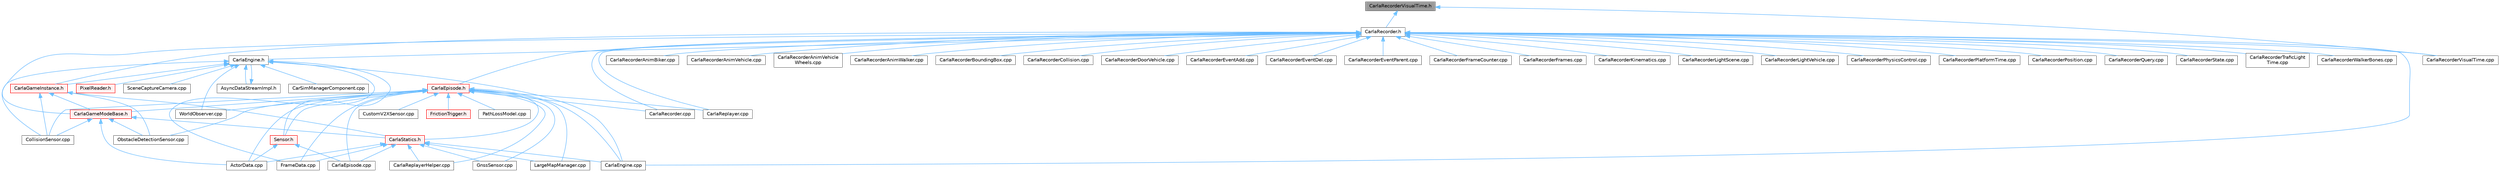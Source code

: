 digraph "CarlaRecorderVisualTime.h"
{
 // INTERACTIVE_SVG=YES
 // LATEX_PDF_SIZE
  bgcolor="transparent";
  edge [fontname=Helvetica,fontsize=10,labelfontname=Helvetica,labelfontsize=10];
  node [fontname=Helvetica,fontsize=10,shape=box,height=0.2,width=0.4];
  Node1 [id="Node000001",label="CarlaRecorderVisualTime.h",height=0.2,width=0.4,color="gray40", fillcolor="grey60", style="filled", fontcolor="black",tooltip=" "];
  Node1 -> Node2 [id="edge1_Node000001_Node000002",dir="back",color="steelblue1",style="solid",tooltip=" "];
  Node2 [id="Node000002",label="CarlaRecorder.h",height=0.2,width=0.4,color="grey40", fillcolor="white", style="filled",URL="$d9/d6a/CarlaRecorder_8h.html",tooltip=" "];
  Node2 -> Node3 [id="edge2_Node000002_Node000003",dir="back",color="steelblue1",style="solid",tooltip=" "];
  Node3 [id="Node000003",label="CarlaEngine.cpp",height=0.2,width=0.4,color="grey40", fillcolor="white", style="filled",URL="$d6/da1/CarlaEngine_8cpp.html",tooltip=" "];
  Node2 -> Node4 [id="edge3_Node000002_Node000004",dir="back",color="steelblue1",style="solid",tooltip=" "];
  Node4 [id="Node000004",label="CarlaEngine.h",height=0.2,width=0.4,color="grey40", fillcolor="white", style="filled",URL="$d0/d11/CarlaEngine_8h.html",tooltip=" "];
  Node4 -> Node5 [id="edge4_Node000004_Node000005",dir="back",color="steelblue1",style="solid",tooltip=" "];
  Node5 [id="Node000005",label="AsyncDataStreamImpl.h",height=0.2,width=0.4,color="grey40", fillcolor="white", style="filled",URL="$d0/d17/AsyncDataStreamImpl_8h.html",tooltip=" "];
  Node5 -> Node4 [id="edge5_Node000005_Node000004",dir="back",color="steelblue1",style="solid",tooltip=" "];
  Node4 -> Node6 [id="edge6_Node000004_Node000006",dir="back",color="steelblue1",style="solid",tooltip=" "];
  Node6 [id="Node000006",label="CarSimManagerComponent.cpp",height=0.2,width=0.4,color="grey40", fillcolor="white", style="filled",URL="$d2/d56/CarSimManagerComponent_8cpp.html",tooltip=" "];
  Node4 -> Node3 [id="edge7_Node000004_Node000003",dir="back",color="steelblue1",style="solid",tooltip=" "];
  Node4 -> Node7 [id="edge8_Node000004_Node000007",dir="back",color="steelblue1",style="solid",tooltip=" "];
  Node7 [id="Node000007",label="CarlaGameInstance.h",height=0.2,width=0.4,color="red", fillcolor="#FFF0F0", style="filled",URL="$d2/dba/CarlaGameInstance_8h.html",tooltip=" "];
  Node7 -> Node9 [id="edge9_Node000007_Node000009",dir="back",color="steelblue1",style="solid",tooltip=" "];
  Node9 [id="Node000009",label="CarlaGameModeBase.h",height=0.2,width=0.4,color="red", fillcolor="#FFF0F0", style="filled",URL="$d3/d49/CarlaGameModeBase_8h.html",tooltip=" "];
  Node9 -> Node10 [id="edge10_Node000009_Node000010",dir="back",color="steelblue1",style="solid",tooltip=" "];
  Node10 [id="Node000010",label="ActorData.cpp",height=0.2,width=0.4,color="grey40", fillcolor="white", style="filled",URL="$da/d7f/ActorData_8cpp.html",tooltip=" "];
  Node9 -> Node12 [id="edge11_Node000009_Node000012",dir="back",color="steelblue1",style="solid",tooltip=" "];
  Node12 [id="Node000012",label="CarlaStatics.h",height=0.2,width=0.4,color="red", fillcolor="#FFF0F0", style="filled",URL="$d9/dc8/CarlaStatics_8h.html",tooltip=" "];
  Node12 -> Node10 [id="edge12_Node000012_Node000010",dir="back",color="steelblue1",style="solid",tooltip=" "];
  Node12 -> Node3 [id="edge13_Node000012_Node000003",dir="back",color="steelblue1",style="solid",tooltip=" "];
  Node12 -> Node15 [id="edge14_Node000012_Node000015",dir="back",color="steelblue1",style="solid",tooltip=" "];
  Node15 [id="Node000015",label="CarlaEpisode.cpp",height=0.2,width=0.4,color="grey40", fillcolor="white", style="filled",URL="$d6/dd9/CarlaEpisode_8cpp.html",tooltip=" "];
  Node12 -> Node17 [id="edge15_Node000012_Node000017",dir="back",color="steelblue1",style="solid",tooltip=" "];
  Node17 [id="Node000017",label="CarlaReplayerHelper.cpp",height=0.2,width=0.4,color="grey40", fillcolor="white", style="filled",URL="$d2/d32/CarlaReplayerHelper_8cpp.html",tooltip=" "];
  Node12 -> Node23 [id="edge16_Node000012_Node000023",dir="back",color="steelblue1",style="solid",tooltip=" "];
  Node23 [id="Node000023",label="FrameData.cpp",height=0.2,width=0.4,color="grey40", fillcolor="white", style="filled",URL="$df/d8a/FrameData_8cpp.html",tooltip=" "];
  Node12 -> Node24 [id="edge17_Node000012_Node000024",dir="back",color="steelblue1",style="solid",tooltip=" "];
  Node24 [id="Node000024",label="GnssSensor.cpp",height=0.2,width=0.4,color="grey40", fillcolor="white", style="filled",URL="$d7/d22/GnssSensor_8cpp.html",tooltip=" "];
  Node12 -> Node25 [id="edge18_Node000012_Node000025",dir="back",color="steelblue1",style="solid",tooltip=" "];
  Node25 [id="Node000025",label="LargeMapManager.cpp",height=0.2,width=0.4,color="grey40", fillcolor="white", style="filled",URL="$df/d6c/LargeMapManager_8cpp.html",tooltip=" "];
  Node9 -> Node41 [id="edge19_Node000009_Node000041",dir="back",color="steelblue1",style="solid",tooltip=" "];
  Node41 [id="Node000041",label="CollisionSensor.cpp",height=0.2,width=0.4,color="grey40", fillcolor="white", style="filled",URL="$da/df0/CollisionSensor_8cpp.html",tooltip=" "];
  Node9 -> Node42 [id="edge20_Node000009_Node000042",dir="back",color="steelblue1",style="solid",tooltip=" "];
  Node42 [id="Node000042",label="ObstacleDetectionSensor.cpp",height=0.2,width=0.4,color="grey40", fillcolor="white", style="filled",URL="$d2/d70/ObstacleDetectionSensor_8cpp.html",tooltip=" "];
  Node7 -> Node12 [id="edge21_Node000007_Node000012",dir="back",color="steelblue1",style="solid",tooltip=" "];
  Node7 -> Node41 [id="edge22_Node000007_Node000041",dir="back",color="steelblue1",style="solid",tooltip=" "];
  Node7 -> Node42 [id="edge23_Node000007_Node000042",dir="back",color="steelblue1",style="solid",tooltip=" "];
  Node4 -> Node41 [id="edge24_Node000004_Node000041",dir="back",color="steelblue1",style="solid",tooltip=" "];
  Node4 -> Node23 [id="edge25_Node000004_Node000023",dir="back",color="steelblue1",style="solid",tooltip=" "];
  Node4 -> Node45 [id="edge26_Node000004_Node000045",dir="back",color="steelblue1",style="solid",tooltip=" "];
  Node45 [id="Node000045",label="PixelReader.h",height=0.2,width=0.4,color="red", fillcolor="#FFF0F0", style="filled",URL="$df/d2e/PixelReader_8h.html",tooltip=" "];
  Node4 -> Node53 [id="edge27_Node000004_Node000053",dir="back",color="steelblue1",style="solid",tooltip=" "];
  Node53 [id="Node000053",label="SceneCaptureCamera.cpp",height=0.2,width=0.4,color="grey40", fillcolor="white", style="filled",URL="$d1/dec/SceneCaptureCamera_8cpp.html",tooltip=" "];
  Node4 -> Node71 [id="edge28_Node000004_Node000071",dir="back",color="steelblue1",style="solid",tooltip=" "];
  Node71 [id="Node000071",label="Sensor.h",height=0.2,width=0.4,color="red", fillcolor="#FFF0F0", style="filled",URL="$d7/d7d/Unreal_2CarlaUE4_2Plugins_2Carla_2Source_2Carla_2Sensor_2Sensor_8h.html",tooltip=" "];
  Node71 -> Node10 [id="edge29_Node000071_Node000010",dir="back",color="steelblue1",style="solid",tooltip=" "];
  Node71 -> Node15 [id="edge30_Node000071_Node000015",dir="back",color="steelblue1",style="solid",tooltip=" "];
  Node4 -> Node97 [id="edge31_Node000004_Node000097",dir="back",color="steelblue1",style="solid",tooltip=" "];
  Node97 [id="Node000097",label="WorldObserver.cpp",height=0.2,width=0.4,color="grey40", fillcolor="white", style="filled",URL="$d9/de7/WorldObserver_8cpp.html",tooltip=" "];
  Node2 -> Node98 [id="edge32_Node000002_Node000098",dir="back",color="steelblue1",style="solid",tooltip=" "];
  Node98 [id="Node000098",label="CarlaEpisode.h",height=0.2,width=0.4,color="red", fillcolor="#FFF0F0", style="filled",URL="$de/db8/CarlaEpisode_8h.html",tooltip=" "];
  Node98 -> Node10 [id="edge33_Node000098_Node000010",dir="back",color="steelblue1",style="solid",tooltip=" "];
  Node98 -> Node3 [id="edge34_Node000098_Node000003",dir="back",color="steelblue1",style="solid",tooltip=" "];
  Node98 -> Node15 [id="edge35_Node000098_Node000015",dir="back",color="steelblue1",style="solid",tooltip=" "];
  Node98 -> Node9 [id="edge36_Node000098_Node000009",dir="back",color="steelblue1",style="solid",tooltip=" "];
  Node98 -> Node99 [id="edge37_Node000098_Node000099",dir="back",color="steelblue1",style="solid",tooltip=" "];
  Node99 [id="Node000099",label="CarlaRecorder.cpp",height=0.2,width=0.4,color="grey40", fillcolor="white", style="filled",URL="$da/d49/CarlaRecorder_8cpp.html",tooltip=" "];
  Node98 -> Node100 [id="edge38_Node000098_Node000100",dir="back",color="steelblue1",style="solid",tooltip=" "];
  Node100 [id="Node000100",label="CarlaReplayer.cpp",height=0.2,width=0.4,color="grey40", fillcolor="white", style="filled",URL="$db/dba/CarlaReplayer_8cpp.html",tooltip=" "];
  Node98 -> Node17 [id="edge39_Node000098_Node000017",dir="back",color="steelblue1",style="solid",tooltip=" "];
  Node98 -> Node12 [id="edge40_Node000098_Node000012",dir="back",color="steelblue1",style="solid",tooltip=" "];
  Node98 -> Node41 [id="edge41_Node000098_Node000041",dir="back",color="steelblue1",style="solid",tooltip=" "];
  Node98 -> Node81 [id="edge42_Node000098_Node000081",dir="back",color="steelblue1",style="solid",tooltip=" "];
  Node81 [id="Node000081",label="CustomV2XSensor.cpp",height=0.2,width=0.4,color="grey40", fillcolor="white", style="filled",URL="$d8/d97/CustomV2XSensor_8cpp.html",tooltip=" "];
  Node98 -> Node23 [id="edge43_Node000098_Node000023",dir="back",color="steelblue1",style="solid",tooltip=" "];
  Node98 -> Node101 [id="edge44_Node000098_Node000101",dir="back",color="steelblue1",style="solid",tooltip=" "];
  Node101 [id="Node000101",label="FrictionTrigger.h",height=0.2,width=0.4,color="red", fillcolor="#FFF0F0", style="filled",URL="$d4/d30/FrictionTrigger_8h.html",tooltip=" "];
  Node98 -> Node24 [id="edge45_Node000098_Node000024",dir="back",color="steelblue1",style="solid",tooltip=" "];
  Node98 -> Node25 [id="edge46_Node000098_Node000025",dir="back",color="steelblue1",style="solid",tooltip=" "];
  Node98 -> Node42 [id="edge47_Node000098_Node000042",dir="back",color="steelblue1",style="solid",tooltip=" "];
  Node98 -> Node103 [id="edge48_Node000098_Node000103",dir="back",color="steelblue1",style="solid",tooltip=" "];
  Node103 [id="Node000103",label="PathLossModel.cpp",height=0.2,width=0.4,color="grey40", fillcolor="white", style="filled",URL="$d9/dcb/PathLossModel_8cpp.html",tooltip=" "];
  Node98 -> Node71 [id="edge49_Node000098_Node000071",dir="back",color="steelblue1",style="solid",tooltip=" "];
  Node98 -> Node97 [id="edge50_Node000098_Node000097",dir="back",color="steelblue1",style="solid",tooltip=" "];
  Node2 -> Node7 [id="edge51_Node000002_Node000007",dir="back",color="steelblue1",style="solid",tooltip=" "];
  Node2 -> Node9 [id="edge52_Node000002_Node000009",dir="back",color="steelblue1",style="solid",tooltip=" "];
  Node2 -> Node99 [id="edge53_Node000002_Node000099",dir="back",color="steelblue1",style="solid",tooltip=" "];
  Node2 -> Node104 [id="edge54_Node000002_Node000104",dir="back",color="steelblue1",style="solid",tooltip=" "];
  Node104 [id="Node000104",label="CarlaRecorderAnimBiker.cpp",height=0.2,width=0.4,color="grey40", fillcolor="white", style="filled",URL="$d2/d93/CarlaRecorderAnimBiker_8cpp.html",tooltip=" "];
  Node2 -> Node105 [id="edge55_Node000002_Node000105",dir="back",color="steelblue1",style="solid",tooltip=" "];
  Node105 [id="Node000105",label="CarlaRecorderAnimVehicle.cpp",height=0.2,width=0.4,color="grey40", fillcolor="white", style="filled",URL="$d7/d3b/CarlaRecorderAnimVehicle_8cpp.html",tooltip=" "];
  Node2 -> Node106 [id="edge56_Node000002_Node000106",dir="back",color="steelblue1",style="solid",tooltip=" "];
  Node106 [id="Node000106",label="CarlaRecorderAnimVehicle\lWheels.cpp",height=0.2,width=0.4,color="grey40", fillcolor="white", style="filled",URL="$dc/d7d/CarlaRecorderAnimVehicleWheels_8cpp.html",tooltip=" "];
  Node2 -> Node107 [id="edge57_Node000002_Node000107",dir="back",color="steelblue1",style="solid",tooltip=" "];
  Node107 [id="Node000107",label="CarlaRecorderAnimWalker.cpp",height=0.2,width=0.4,color="grey40", fillcolor="white", style="filled",URL="$db/d94/CarlaRecorderAnimWalker_8cpp.html",tooltip=" "];
  Node2 -> Node108 [id="edge58_Node000002_Node000108",dir="back",color="steelblue1",style="solid",tooltip=" "];
  Node108 [id="Node000108",label="CarlaRecorderBoundingBox.cpp",height=0.2,width=0.4,color="grey40", fillcolor="white", style="filled",URL="$dc/daa/CarlaRecorderBoundingBox_8cpp.html",tooltip=" "];
  Node2 -> Node109 [id="edge59_Node000002_Node000109",dir="back",color="steelblue1",style="solid",tooltip=" "];
  Node109 [id="Node000109",label="CarlaRecorderCollision.cpp",height=0.2,width=0.4,color="grey40", fillcolor="white", style="filled",URL="$de/d07/CarlaRecorderCollision_8cpp.html",tooltip=" "];
  Node2 -> Node110 [id="edge60_Node000002_Node000110",dir="back",color="steelblue1",style="solid",tooltip=" "];
  Node110 [id="Node000110",label="CarlaRecorderDoorVehicle.cpp",height=0.2,width=0.4,color="grey40", fillcolor="white", style="filled",URL="$d2/d5d/CarlaRecorderDoorVehicle_8cpp.html",tooltip=" "];
  Node2 -> Node111 [id="edge61_Node000002_Node000111",dir="back",color="steelblue1",style="solid",tooltip=" "];
  Node111 [id="Node000111",label="CarlaRecorderEventAdd.cpp",height=0.2,width=0.4,color="grey40", fillcolor="white", style="filled",URL="$d8/d05/CarlaRecorderEventAdd_8cpp.html",tooltip=" "];
  Node2 -> Node112 [id="edge62_Node000002_Node000112",dir="back",color="steelblue1",style="solid",tooltip=" "];
  Node112 [id="Node000112",label="CarlaRecorderEventDel.cpp",height=0.2,width=0.4,color="grey40", fillcolor="white", style="filled",URL="$de/d25/CarlaRecorderEventDel_8cpp.html",tooltip=" "];
  Node2 -> Node113 [id="edge63_Node000002_Node000113",dir="back",color="steelblue1",style="solid",tooltip=" "];
  Node113 [id="Node000113",label="CarlaRecorderEventParent.cpp",height=0.2,width=0.4,color="grey40", fillcolor="white", style="filled",URL="$d8/d3b/CarlaRecorderEventParent_8cpp.html",tooltip=" "];
  Node2 -> Node114 [id="edge64_Node000002_Node000114",dir="back",color="steelblue1",style="solid",tooltip=" "];
  Node114 [id="Node000114",label="CarlaRecorderFrameCounter.cpp",height=0.2,width=0.4,color="grey40", fillcolor="white", style="filled",URL="$d9/dc7/CarlaRecorderFrameCounter_8cpp.html",tooltip=" "];
  Node2 -> Node115 [id="edge65_Node000002_Node000115",dir="back",color="steelblue1",style="solid",tooltip=" "];
  Node115 [id="Node000115",label="CarlaRecorderFrames.cpp",height=0.2,width=0.4,color="grey40", fillcolor="white", style="filled",URL="$dd/dd3/CarlaRecorderFrames_8cpp.html",tooltip=" "];
  Node2 -> Node116 [id="edge66_Node000002_Node000116",dir="back",color="steelblue1",style="solid",tooltip=" "];
  Node116 [id="Node000116",label="CarlaRecorderKinematics.cpp",height=0.2,width=0.4,color="grey40", fillcolor="white", style="filled",URL="$d1/d5d/CarlaRecorderKinematics_8cpp.html",tooltip=" "];
  Node2 -> Node117 [id="edge67_Node000002_Node000117",dir="back",color="steelblue1",style="solid",tooltip=" "];
  Node117 [id="Node000117",label="CarlaRecorderLightScene.cpp",height=0.2,width=0.4,color="grey40", fillcolor="white", style="filled",URL="$dd/d20/CarlaRecorderLightScene_8cpp.html",tooltip=" "];
  Node2 -> Node118 [id="edge68_Node000002_Node000118",dir="back",color="steelblue1",style="solid",tooltip=" "];
  Node118 [id="Node000118",label="CarlaRecorderLightVehicle.cpp",height=0.2,width=0.4,color="grey40", fillcolor="white", style="filled",URL="$d2/d63/CarlaRecorderLightVehicle_8cpp.html",tooltip=" "];
  Node2 -> Node119 [id="edge69_Node000002_Node000119",dir="back",color="steelblue1",style="solid",tooltip=" "];
  Node119 [id="Node000119",label="CarlaRecorderPhysicsControl.cpp",height=0.2,width=0.4,color="grey40", fillcolor="white", style="filled",URL="$dd/d41/CarlaRecorderPhysicsControl_8cpp.html",tooltip=" "];
  Node2 -> Node120 [id="edge70_Node000002_Node000120",dir="back",color="steelblue1",style="solid",tooltip=" "];
  Node120 [id="Node000120",label="CarlaRecorderPlatformTime.cpp",height=0.2,width=0.4,color="grey40", fillcolor="white", style="filled",URL="$d8/d3c/CarlaRecorderPlatformTime_8cpp.html",tooltip=" "];
  Node2 -> Node121 [id="edge71_Node000002_Node000121",dir="back",color="steelblue1",style="solid",tooltip=" "];
  Node121 [id="Node000121",label="CarlaRecorderPosition.cpp",height=0.2,width=0.4,color="grey40", fillcolor="white", style="filled",URL="$dd/d45/CarlaRecorderPosition_8cpp.html",tooltip=" "];
  Node2 -> Node122 [id="edge72_Node000002_Node000122",dir="back",color="steelblue1",style="solid",tooltip=" "];
  Node122 [id="Node000122",label="CarlaRecorderQuery.cpp",height=0.2,width=0.4,color="grey40", fillcolor="white", style="filled",URL="$de/dc6/CarlaRecorderQuery_8cpp.html",tooltip=" "];
  Node2 -> Node123 [id="edge73_Node000002_Node000123",dir="back",color="steelblue1",style="solid",tooltip=" "];
  Node123 [id="Node000123",label="CarlaRecorderState.cpp",height=0.2,width=0.4,color="grey40", fillcolor="white", style="filled",URL="$d6/d0d/CarlaRecorderState_8cpp.html",tooltip=" "];
  Node2 -> Node124 [id="edge74_Node000002_Node000124",dir="back",color="steelblue1",style="solid",tooltip=" "];
  Node124 [id="Node000124",label="CarlaRecorderTraficLight\lTime.cpp",height=0.2,width=0.4,color="grey40", fillcolor="white", style="filled",URL="$da/d7e/CarlaRecorderTraficLightTime_8cpp.html",tooltip=" "];
  Node2 -> Node125 [id="edge75_Node000002_Node000125",dir="back",color="steelblue1",style="solid",tooltip=" "];
  Node125 [id="Node000125",label="CarlaRecorderVisualTime.cpp",height=0.2,width=0.4,color="grey40", fillcolor="white", style="filled",URL="$dd/dc4/CarlaRecorderVisualTime_8cpp.html",tooltip=" "];
  Node2 -> Node126 [id="edge76_Node000002_Node000126",dir="back",color="steelblue1",style="solid",tooltip=" "];
  Node126 [id="Node000126",label="CarlaRecorderWalkerBones.cpp",height=0.2,width=0.4,color="grey40", fillcolor="white", style="filled",URL="$d2/d85/CarlaRecorderWalkerBones_8cpp.html",tooltip=" "];
  Node2 -> Node100 [id="edge77_Node000002_Node000100",dir="back",color="steelblue1",style="solid",tooltip=" "];
  Node1 -> Node125 [id="edge78_Node000001_Node000125",dir="back",color="steelblue1",style="solid",tooltip=" "];
}
